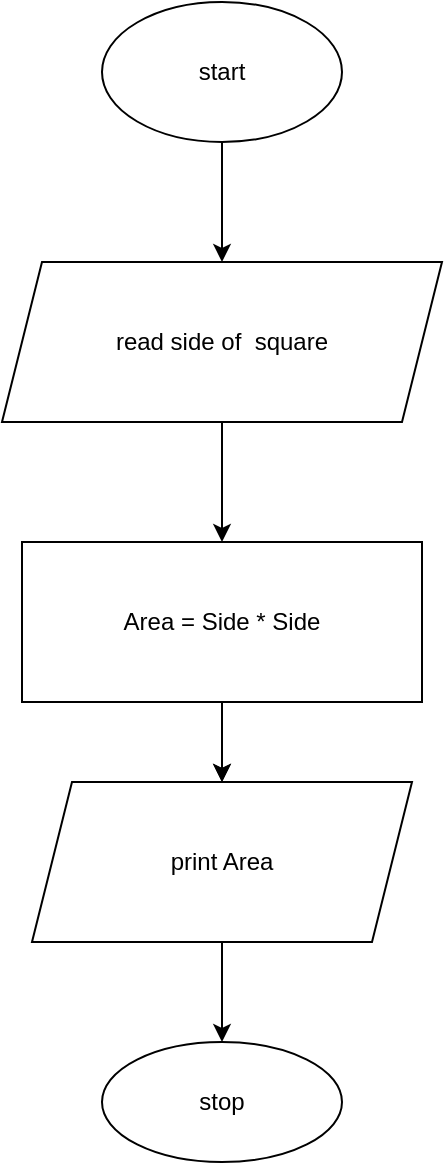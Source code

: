 <mxfile version="16.1.2" type="device"><diagram id="s15evKQtBlOTaJ53ohSr" name="Page-1"><mxGraphModel dx="-6290" dy="641" grid="1" gridSize="10" guides="1" tooltips="1" connect="1" arrows="1" fold="1" page="1" pageScale="1" pageWidth="850" pageHeight="1100" math="0" shadow="0"><root><mxCell id="0"/><mxCell id="1" parent="0"/><mxCell id="RO8f8GrZ1GvRfShWZAHG-1" style="edgeStyle=orthogonalEdgeStyle;rounded=0;orthogonalLoop=1;jettySize=auto;html=1;entryX=0.5;entryY=0;entryDx=0;entryDy=0;" edge="1" parent="1" source="RO8f8GrZ1GvRfShWZAHG-2" target="RO8f8GrZ1GvRfShWZAHG-4"><mxGeometry relative="1" as="geometry"/></mxCell><mxCell id="RO8f8GrZ1GvRfShWZAHG-2" value="start" style="ellipse;whiteSpace=wrap;html=1;" vertex="1" parent="1"><mxGeometry x="7690" y="230" width="120" height="70" as="geometry"/></mxCell><mxCell id="RO8f8GrZ1GvRfShWZAHG-3" style="edgeStyle=orthogonalEdgeStyle;rounded=0;orthogonalLoop=1;jettySize=auto;html=1;entryX=0.5;entryY=0;entryDx=0;entryDy=0;" edge="1" parent="1" source="RO8f8GrZ1GvRfShWZAHG-4" target="RO8f8GrZ1GvRfShWZAHG-7"><mxGeometry relative="1" as="geometry"/></mxCell><mxCell id="RO8f8GrZ1GvRfShWZAHG-4" value="read side of&amp;nbsp; square" style="shape=parallelogram;perimeter=parallelogramPerimeter;whiteSpace=wrap;html=1;fixedSize=1;" vertex="1" parent="1"><mxGeometry x="7640" y="360" width="220" height="80" as="geometry"/></mxCell><mxCell id="RO8f8GrZ1GvRfShWZAHG-5" style="edgeStyle=orthogonalEdgeStyle;rounded=0;orthogonalLoop=1;jettySize=auto;html=1;entryX=0.5;entryY=0;entryDx=0;entryDy=0;" edge="1" parent="1" source="RO8f8GrZ1GvRfShWZAHG-7" target="RO8f8GrZ1GvRfShWZAHG-9"><mxGeometry relative="1" as="geometry"/></mxCell><mxCell id="RO8f8GrZ1GvRfShWZAHG-6" value="" style="edgeStyle=orthogonalEdgeStyle;rounded=0;orthogonalLoop=1;jettySize=auto;html=1;" edge="1" parent="1" source="RO8f8GrZ1GvRfShWZAHG-7" target="RO8f8GrZ1GvRfShWZAHG-9"><mxGeometry relative="1" as="geometry"/></mxCell><mxCell id="RO8f8GrZ1GvRfShWZAHG-7" value="Area = Side * Side" style="rounded=0;whiteSpace=wrap;html=1;" vertex="1" parent="1"><mxGeometry x="7650" y="500" width="200" height="80" as="geometry"/></mxCell><mxCell id="RO8f8GrZ1GvRfShWZAHG-8" style="edgeStyle=orthogonalEdgeStyle;rounded=0;orthogonalLoop=1;jettySize=auto;html=1;entryX=0.5;entryY=0;entryDx=0;entryDy=0;" edge="1" parent="1" source="RO8f8GrZ1GvRfShWZAHG-9" target="RO8f8GrZ1GvRfShWZAHG-10"><mxGeometry relative="1" as="geometry"/></mxCell><mxCell id="RO8f8GrZ1GvRfShWZAHG-9" value="print Area" style="shape=parallelogram;perimeter=parallelogramPerimeter;whiteSpace=wrap;html=1;fixedSize=1;" vertex="1" parent="1"><mxGeometry x="7655" y="620" width="190" height="80" as="geometry"/></mxCell><mxCell id="RO8f8GrZ1GvRfShWZAHG-10" value="stop" style="ellipse;whiteSpace=wrap;html=1;" vertex="1" parent="1"><mxGeometry x="7690" y="750" width="120" height="60" as="geometry"/></mxCell></root></mxGraphModel></diagram></mxfile>